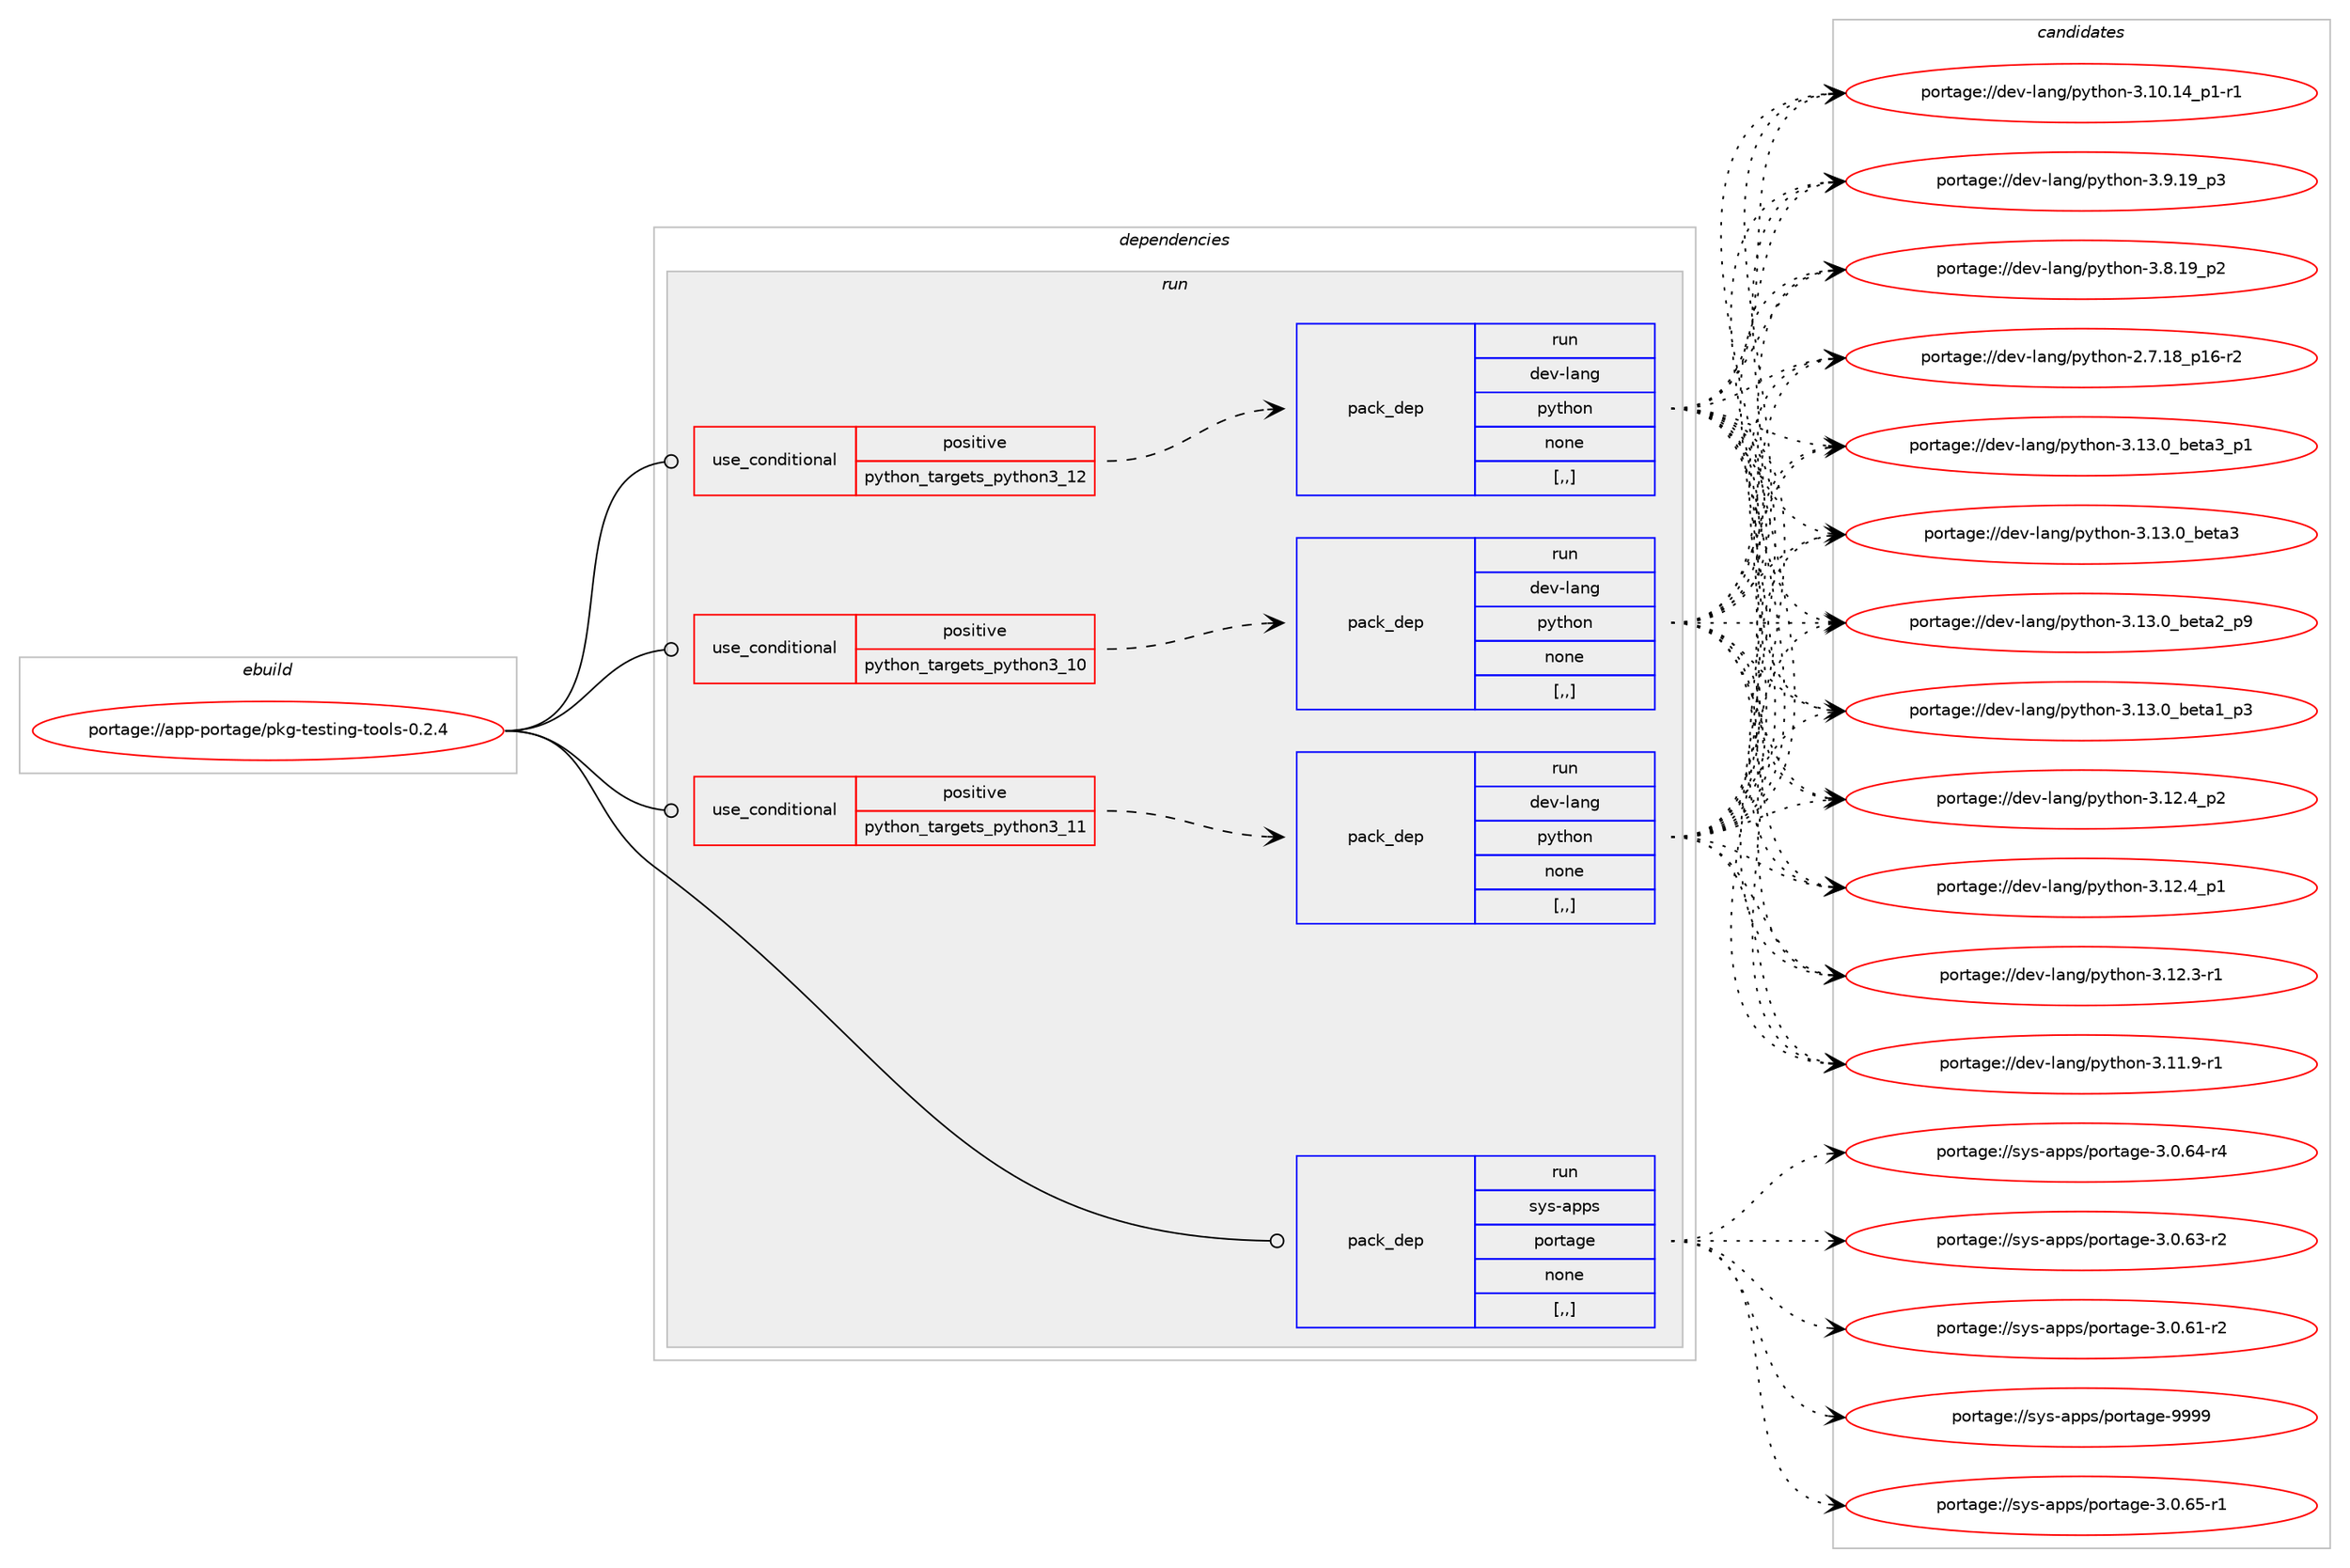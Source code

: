 digraph prolog {

# *************
# Graph options
# *************

newrank=true;
concentrate=true;
compound=true;
graph [rankdir=LR,fontname=Helvetica,fontsize=10,ranksep=1.5];#, ranksep=2.5, nodesep=0.2];
edge  [arrowhead=vee];
node  [fontname=Helvetica,fontsize=10];

# **********
# The ebuild
# **********

subgraph cluster_leftcol {
color=gray;
label=<<i>ebuild</i>>;
id [label="portage://app-portage/pkg-testing-tools-0.2.4", color=red, width=4, href="../app-portage/pkg-testing-tools-0.2.4.svg"];
}

# ****************
# The dependencies
# ****************

subgraph cluster_midcol {
color=gray;
label=<<i>dependencies</i>>;
subgraph cluster_compile {
fillcolor="#eeeeee";
style=filled;
label=<<i>compile</i>>;
}
subgraph cluster_compileandrun {
fillcolor="#eeeeee";
style=filled;
label=<<i>compile and run</i>>;
}
subgraph cluster_run {
fillcolor="#eeeeee";
style=filled;
label=<<i>run</i>>;
subgraph cond14293 {
dependency51550 [label=<<TABLE BORDER="0" CELLBORDER="1" CELLSPACING="0" CELLPADDING="4"><TR><TD ROWSPAN="3" CELLPADDING="10">use_conditional</TD></TR><TR><TD>positive</TD></TR><TR><TD>python_targets_python3_10</TD></TR></TABLE>>, shape=none, color=red];
subgraph pack36784 {
dependency51551 [label=<<TABLE BORDER="0" CELLBORDER="1" CELLSPACING="0" CELLPADDING="4" WIDTH="220"><TR><TD ROWSPAN="6" CELLPADDING="30">pack_dep</TD></TR><TR><TD WIDTH="110">run</TD></TR><TR><TD>dev-lang</TD></TR><TR><TD>python</TD></TR><TR><TD>none</TD></TR><TR><TD>[,,]</TD></TR></TABLE>>, shape=none, color=blue];
}
dependency51550:e -> dependency51551:w [weight=20,style="dashed",arrowhead="vee"];
}
id:e -> dependency51550:w [weight=20,style="solid",arrowhead="odot"];
subgraph cond14294 {
dependency51552 [label=<<TABLE BORDER="0" CELLBORDER="1" CELLSPACING="0" CELLPADDING="4"><TR><TD ROWSPAN="3" CELLPADDING="10">use_conditional</TD></TR><TR><TD>positive</TD></TR><TR><TD>python_targets_python3_11</TD></TR></TABLE>>, shape=none, color=red];
subgraph pack36785 {
dependency51553 [label=<<TABLE BORDER="0" CELLBORDER="1" CELLSPACING="0" CELLPADDING="4" WIDTH="220"><TR><TD ROWSPAN="6" CELLPADDING="30">pack_dep</TD></TR><TR><TD WIDTH="110">run</TD></TR><TR><TD>dev-lang</TD></TR><TR><TD>python</TD></TR><TR><TD>none</TD></TR><TR><TD>[,,]</TD></TR></TABLE>>, shape=none, color=blue];
}
dependency51552:e -> dependency51553:w [weight=20,style="dashed",arrowhead="vee"];
}
id:e -> dependency51552:w [weight=20,style="solid",arrowhead="odot"];
subgraph cond14295 {
dependency51554 [label=<<TABLE BORDER="0" CELLBORDER="1" CELLSPACING="0" CELLPADDING="4"><TR><TD ROWSPAN="3" CELLPADDING="10">use_conditional</TD></TR><TR><TD>positive</TD></TR><TR><TD>python_targets_python3_12</TD></TR></TABLE>>, shape=none, color=red];
subgraph pack36786 {
dependency51555 [label=<<TABLE BORDER="0" CELLBORDER="1" CELLSPACING="0" CELLPADDING="4" WIDTH="220"><TR><TD ROWSPAN="6" CELLPADDING="30">pack_dep</TD></TR><TR><TD WIDTH="110">run</TD></TR><TR><TD>dev-lang</TD></TR><TR><TD>python</TD></TR><TR><TD>none</TD></TR><TR><TD>[,,]</TD></TR></TABLE>>, shape=none, color=blue];
}
dependency51554:e -> dependency51555:w [weight=20,style="dashed",arrowhead="vee"];
}
id:e -> dependency51554:w [weight=20,style="solid",arrowhead="odot"];
subgraph pack36787 {
dependency51556 [label=<<TABLE BORDER="0" CELLBORDER="1" CELLSPACING="0" CELLPADDING="4" WIDTH="220"><TR><TD ROWSPAN="6" CELLPADDING="30">pack_dep</TD></TR><TR><TD WIDTH="110">run</TD></TR><TR><TD>sys-apps</TD></TR><TR><TD>portage</TD></TR><TR><TD>none</TD></TR><TR><TD>[,,]</TD></TR></TABLE>>, shape=none, color=blue];
}
id:e -> dependency51556:w [weight=20,style="solid",arrowhead="odot"];
}
}

# **************
# The candidates
# **************

subgraph cluster_choices {
rank=same;
color=gray;
label=<<i>candidates</i>>;

subgraph choice36784 {
color=black;
nodesep=1;
choice10010111845108971101034711212111610411111045514649514648959810111697519511249 [label="portage://dev-lang/python-3.13.0_beta3_p1", color=red, width=4,href="../dev-lang/python-3.13.0_beta3_p1.svg"];
choice1001011184510897110103471121211161041111104551464951464895981011169751 [label="portage://dev-lang/python-3.13.0_beta3", color=red, width=4,href="../dev-lang/python-3.13.0_beta3.svg"];
choice10010111845108971101034711212111610411111045514649514648959810111697509511257 [label="portage://dev-lang/python-3.13.0_beta2_p9", color=red, width=4,href="../dev-lang/python-3.13.0_beta2_p9.svg"];
choice10010111845108971101034711212111610411111045514649514648959810111697499511251 [label="portage://dev-lang/python-3.13.0_beta1_p3", color=red, width=4,href="../dev-lang/python-3.13.0_beta1_p3.svg"];
choice100101118451089711010347112121116104111110455146495046529511250 [label="portage://dev-lang/python-3.12.4_p2", color=red, width=4,href="../dev-lang/python-3.12.4_p2.svg"];
choice100101118451089711010347112121116104111110455146495046529511249 [label="portage://dev-lang/python-3.12.4_p1", color=red, width=4,href="../dev-lang/python-3.12.4_p1.svg"];
choice100101118451089711010347112121116104111110455146495046514511449 [label="portage://dev-lang/python-3.12.3-r1", color=red, width=4,href="../dev-lang/python-3.12.3-r1.svg"];
choice100101118451089711010347112121116104111110455146494946574511449 [label="portage://dev-lang/python-3.11.9-r1", color=red, width=4,href="../dev-lang/python-3.11.9-r1.svg"];
choice100101118451089711010347112121116104111110455146494846495295112494511449 [label="portage://dev-lang/python-3.10.14_p1-r1", color=red, width=4,href="../dev-lang/python-3.10.14_p1-r1.svg"];
choice100101118451089711010347112121116104111110455146574649579511251 [label="portage://dev-lang/python-3.9.19_p3", color=red, width=4,href="../dev-lang/python-3.9.19_p3.svg"];
choice100101118451089711010347112121116104111110455146564649579511250 [label="portage://dev-lang/python-3.8.19_p2", color=red, width=4,href="../dev-lang/python-3.8.19_p2.svg"];
choice100101118451089711010347112121116104111110455046554649569511249544511450 [label="portage://dev-lang/python-2.7.18_p16-r2", color=red, width=4,href="../dev-lang/python-2.7.18_p16-r2.svg"];
dependency51551:e -> choice10010111845108971101034711212111610411111045514649514648959810111697519511249:w [style=dotted,weight="100"];
dependency51551:e -> choice1001011184510897110103471121211161041111104551464951464895981011169751:w [style=dotted,weight="100"];
dependency51551:e -> choice10010111845108971101034711212111610411111045514649514648959810111697509511257:w [style=dotted,weight="100"];
dependency51551:e -> choice10010111845108971101034711212111610411111045514649514648959810111697499511251:w [style=dotted,weight="100"];
dependency51551:e -> choice100101118451089711010347112121116104111110455146495046529511250:w [style=dotted,weight="100"];
dependency51551:e -> choice100101118451089711010347112121116104111110455146495046529511249:w [style=dotted,weight="100"];
dependency51551:e -> choice100101118451089711010347112121116104111110455146495046514511449:w [style=dotted,weight="100"];
dependency51551:e -> choice100101118451089711010347112121116104111110455146494946574511449:w [style=dotted,weight="100"];
dependency51551:e -> choice100101118451089711010347112121116104111110455146494846495295112494511449:w [style=dotted,weight="100"];
dependency51551:e -> choice100101118451089711010347112121116104111110455146574649579511251:w [style=dotted,weight="100"];
dependency51551:e -> choice100101118451089711010347112121116104111110455146564649579511250:w [style=dotted,weight="100"];
dependency51551:e -> choice100101118451089711010347112121116104111110455046554649569511249544511450:w [style=dotted,weight="100"];
}
subgraph choice36785 {
color=black;
nodesep=1;
choice10010111845108971101034711212111610411111045514649514648959810111697519511249 [label="portage://dev-lang/python-3.13.0_beta3_p1", color=red, width=4,href="../dev-lang/python-3.13.0_beta3_p1.svg"];
choice1001011184510897110103471121211161041111104551464951464895981011169751 [label="portage://dev-lang/python-3.13.0_beta3", color=red, width=4,href="../dev-lang/python-3.13.0_beta3.svg"];
choice10010111845108971101034711212111610411111045514649514648959810111697509511257 [label="portage://dev-lang/python-3.13.0_beta2_p9", color=red, width=4,href="../dev-lang/python-3.13.0_beta2_p9.svg"];
choice10010111845108971101034711212111610411111045514649514648959810111697499511251 [label="portage://dev-lang/python-3.13.0_beta1_p3", color=red, width=4,href="../dev-lang/python-3.13.0_beta1_p3.svg"];
choice100101118451089711010347112121116104111110455146495046529511250 [label="portage://dev-lang/python-3.12.4_p2", color=red, width=4,href="../dev-lang/python-3.12.4_p2.svg"];
choice100101118451089711010347112121116104111110455146495046529511249 [label="portage://dev-lang/python-3.12.4_p1", color=red, width=4,href="../dev-lang/python-3.12.4_p1.svg"];
choice100101118451089711010347112121116104111110455146495046514511449 [label="portage://dev-lang/python-3.12.3-r1", color=red, width=4,href="../dev-lang/python-3.12.3-r1.svg"];
choice100101118451089711010347112121116104111110455146494946574511449 [label="portage://dev-lang/python-3.11.9-r1", color=red, width=4,href="../dev-lang/python-3.11.9-r1.svg"];
choice100101118451089711010347112121116104111110455146494846495295112494511449 [label="portage://dev-lang/python-3.10.14_p1-r1", color=red, width=4,href="../dev-lang/python-3.10.14_p1-r1.svg"];
choice100101118451089711010347112121116104111110455146574649579511251 [label="portage://dev-lang/python-3.9.19_p3", color=red, width=4,href="../dev-lang/python-3.9.19_p3.svg"];
choice100101118451089711010347112121116104111110455146564649579511250 [label="portage://dev-lang/python-3.8.19_p2", color=red, width=4,href="../dev-lang/python-3.8.19_p2.svg"];
choice100101118451089711010347112121116104111110455046554649569511249544511450 [label="portage://dev-lang/python-2.7.18_p16-r2", color=red, width=4,href="../dev-lang/python-2.7.18_p16-r2.svg"];
dependency51553:e -> choice10010111845108971101034711212111610411111045514649514648959810111697519511249:w [style=dotted,weight="100"];
dependency51553:e -> choice1001011184510897110103471121211161041111104551464951464895981011169751:w [style=dotted,weight="100"];
dependency51553:e -> choice10010111845108971101034711212111610411111045514649514648959810111697509511257:w [style=dotted,weight="100"];
dependency51553:e -> choice10010111845108971101034711212111610411111045514649514648959810111697499511251:w [style=dotted,weight="100"];
dependency51553:e -> choice100101118451089711010347112121116104111110455146495046529511250:w [style=dotted,weight="100"];
dependency51553:e -> choice100101118451089711010347112121116104111110455146495046529511249:w [style=dotted,weight="100"];
dependency51553:e -> choice100101118451089711010347112121116104111110455146495046514511449:w [style=dotted,weight="100"];
dependency51553:e -> choice100101118451089711010347112121116104111110455146494946574511449:w [style=dotted,weight="100"];
dependency51553:e -> choice100101118451089711010347112121116104111110455146494846495295112494511449:w [style=dotted,weight="100"];
dependency51553:e -> choice100101118451089711010347112121116104111110455146574649579511251:w [style=dotted,weight="100"];
dependency51553:e -> choice100101118451089711010347112121116104111110455146564649579511250:w [style=dotted,weight="100"];
dependency51553:e -> choice100101118451089711010347112121116104111110455046554649569511249544511450:w [style=dotted,weight="100"];
}
subgraph choice36786 {
color=black;
nodesep=1;
choice10010111845108971101034711212111610411111045514649514648959810111697519511249 [label="portage://dev-lang/python-3.13.0_beta3_p1", color=red, width=4,href="../dev-lang/python-3.13.0_beta3_p1.svg"];
choice1001011184510897110103471121211161041111104551464951464895981011169751 [label="portage://dev-lang/python-3.13.0_beta3", color=red, width=4,href="../dev-lang/python-3.13.0_beta3.svg"];
choice10010111845108971101034711212111610411111045514649514648959810111697509511257 [label="portage://dev-lang/python-3.13.0_beta2_p9", color=red, width=4,href="../dev-lang/python-3.13.0_beta2_p9.svg"];
choice10010111845108971101034711212111610411111045514649514648959810111697499511251 [label="portage://dev-lang/python-3.13.0_beta1_p3", color=red, width=4,href="../dev-lang/python-3.13.0_beta1_p3.svg"];
choice100101118451089711010347112121116104111110455146495046529511250 [label="portage://dev-lang/python-3.12.4_p2", color=red, width=4,href="../dev-lang/python-3.12.4_p2.svg"];
choice100101118451089711010347112121116104111110455146495046529511249 [label="portage://dev-lang/python-3.12.4_p1", color=red, width=4,href="../dev-lang/python-3.12.4_p1.svg"];
choice100101118451089711010347112121116104111110455146495046514511449 [label="portage://dev-lang/python-3.12.3-r1", color=red, width=4,href="../dev-lang/python-3.12.3-r1.svg"];
choice100101118451089711010347112121116104111110455146494946574511449 [label="portage://dev-lang/python-3.11.9-r1", color=red, width=4,href="../dev-lang/python-3.11.9-r1.svg"];
choice100101118451089711010347112121116104111110455146494846495295112494511449 [label="portage://dev-lang/python-3.10.14_p1-r1", color=red, width=4,href="../dev-lang/python-3.10.14_p1-r1.svg"];
choice100101118451089711010347112121116104111110455146574649579511251 [label="portage://dev-lang/python-3.9.19_p3", color=red, width=4,href="../dev-lang/python-3.9.19_p3.svg"];
choice100101118451089711010347112121116104111110455146564649579511250 [label="portage://dev-lang/python-3.8.19_p2", color=red, width=4,href="../dev-lang/python-3.8.19_p2.svg"];
choice100101118451089711010347112121116104111110455046554649569511249544511450 [label="portage://dev-lang/python-2.7.18_p16-r2", color=red, width=4,href="../dev-lang/python-2.7.18_p16-r2.svg"];
dependency51555:e -> choice10010111845108971101034711212111610411111045514649514648959810111697519511249:w [style=dotted,weight="100"];
dependency51555:e -> choice1001011184510897110103471121211161041111104551464951464895981011169751:w [style=dotted,weight="100"];
dependency51555:e -> choice10010111845108971101034711212111610411111045514649514648959810111697509511257:w [style=dotted,weight="100"];
dependency51555:e -> choice10010111845108971101034711212111610411111045514649514648959810111697499511251:w [style=dotted,weight="100"];
dependency51555:e -> choice100101118451089711010347112121116104111110455146495046529511250:w [style=dotted,weight="100"];
dependency51555:e -> choice100101118451089711010347112121116104111110455146495046529511249:w [style=dotted,weight="100"];
dependency51555:e -> choice100101118451089711010347112121116104111110455146495046514511449:w [style=dotted,weight="100"];
dependency51555:e -> choice100101118451089711010347112121116104111110455146494946574511449:w [style=dotted,weight="100"];
dependency51555:e -> choice100101118451089711010347112121116104111110455146494846495295112494511449:w [style=dotted,weight="100"];
dependency51555:e -> choice100101118451089711010347112121116104111110455146574649579511251:w [style=dotted,weight="100"];
dependency51555:e -> choice100101118451089711010347112121116104111110455146564649579511250:w [style=dotted,weight="100"];
dependency51555:e -> choice100101118451089711010347112121116104111110455046554649569511249544511450:w [style=dotted,weight="100"];
}
subgraph choice36787 {
color=black;
nodesep=1;
choice115121115459711211211547112111114116971031014557575757 [label="portage://sys-apps/portage-9999", color=red, width=4,href="../sys-apps/portage-9999.svg"];
choice11512111545971121121154711211111411697103101455146484654534511449 [label="portage://sys-apps/portage-3.0.65-r1", color=red, width=4,href="../sys-apps/portage-3.0.65-r1.svg"];
choice11512111545971121121154711211111411697103101455146484654524511452 [label="portage://sys-apps/portage-3.0.64-r4", color=red, width=4,href="../sys-apps/portage-3.0.64-r4.svg"];
choice11512111545971121121154711211111411697103101455146484654514511450 [label="portage://sys-apps/portage-3.0.63-r2", color=red, width=4,href="../sys-apps/portage-3.0.63-r2.svg"];
choice11512111545971121121154711211111411697103101455146484654494511450 [label="portage://sys-apps/portage-3.0.61-r2", color=red, width=4,href="../sys-apps/portage-3.0.61-r2.svg"];
dependency51556:e -> choice115121115459711211211547112111114116971031014557575757:w [style=dotted,weight="100"];
dependency51556:e -> choice11512111545971121121154711211111411697103101455146484654534511449:w [style=dotted,weight="100"];
dependency51556:e -> choice11512111545971121121154711211111411697103101455146484654524511452:w [style=dotted,weight="100"];
dependency51556:e -> choice11512111545971121121154711211111411697103101455146484654514511450:w [style=dotted,weight="100"];
dependency51556:e -> choice11512111545971121121154711211111411697103101455146484654494511450:w [style=dotted,weight="100"];
}
}

}
